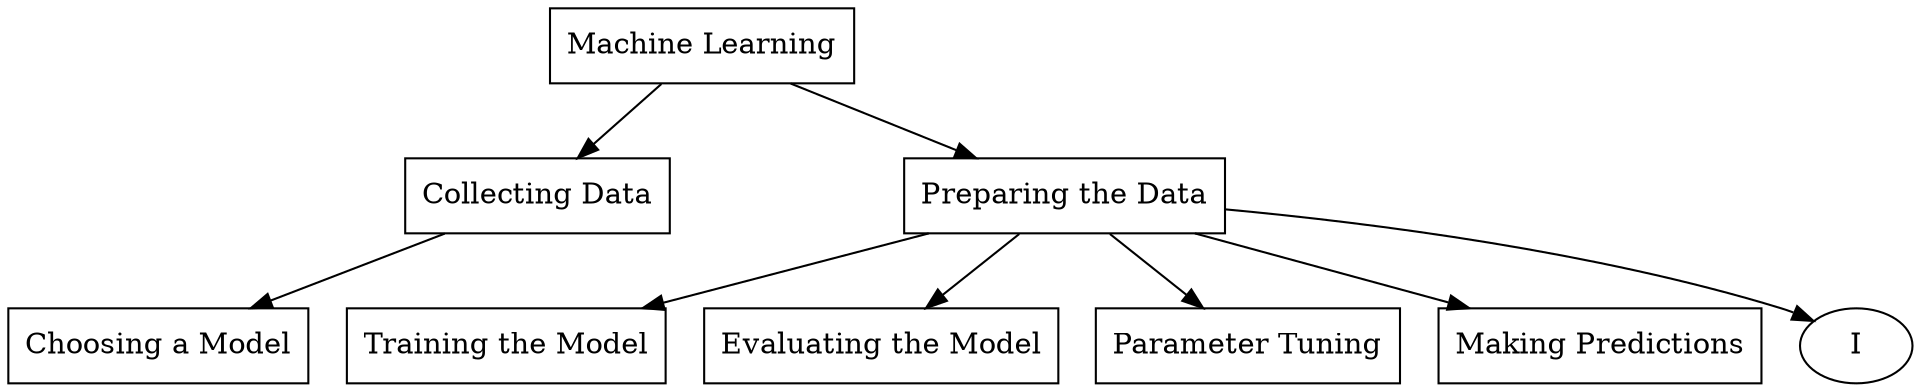 digraph {
	A [label="Machine Learning" shape=box]
	B [label="Collecting Data" shape=box]
	C [label="Preparing the Data" shape=box]
	D [label="Choosing a Model" shape=box]
	E [label="Training the Model" shape=box]
	F [label="Evaluating the Model" shape=box]
	G [label="Parameter Tuning" shape=box]
	H [label="Making Predictions" shape=box]
	A -> B
	A -> C
	B -> D
	C -> E
	C -> F
	C -> G
	C -> H
	C -> I
}
